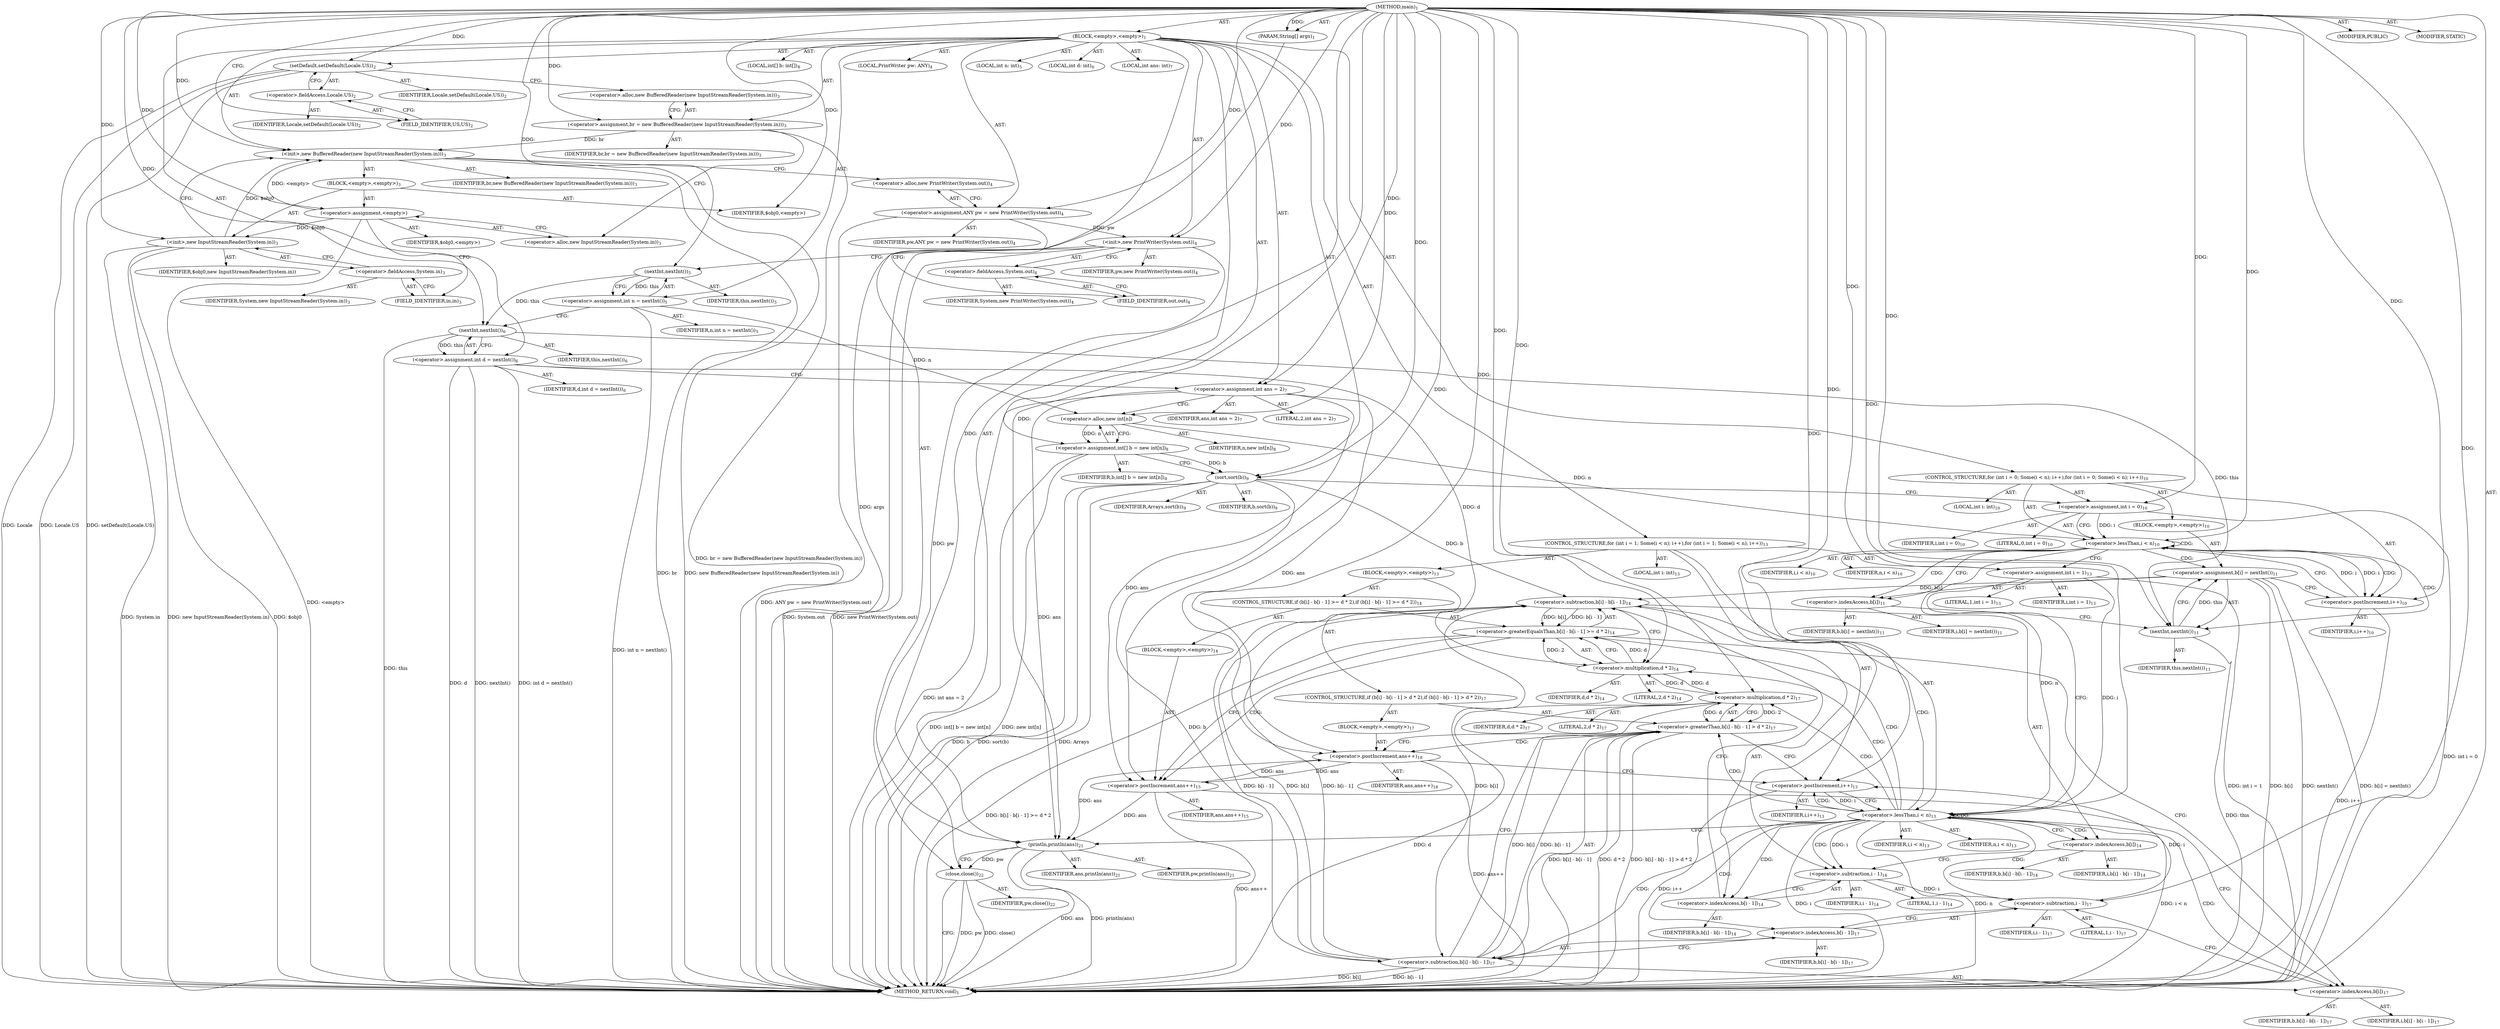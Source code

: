 digraph "main" {  
"19" [label = <(METHOD,main)<SUB>1</SUB>> ]
"20" [label = <(PARAM,String[] args)<SUB>1</SUB>> ]
"21" [label = <(BLOCK,&lt;empty&gt;,&lt;empty&gt;)<SUB>1</SUB>> ]
"22" [label = <(setDefault,setDefault(Locale.US))<SUB>2</SUB>> ]
"23" [label = <(IDENTIFIER,Locale,setDefault(Locale.US))<SUB>2</SUB>> ]
"24" [label = <(&lt;operator&gt;.fieldAccess,Locale.US)<SUB>2</SUB>> ]
"25" [label = <(IDENTIFIER,Locale,setDefault(Locale.US))<SUB>2</SUB>> ]
"26" [label = <(FIELD_IDENTIFIER,US,US)<SUB>2</SUB>> ]
"27" [label = <(&lt;operator&gt;.assignment,br = new BufferedReader(new InputStreamReader(System.in)))<SUB>3</SUB>> ]
"28" [label = <(IDENTIFIER,br,br = new BufferedReader(new InputStreamReader(System.in)))<SUB>3</SUB>> ]
"29" [label = <(&lt;operator&gt;.alloc,new BufferedReader(new InputStreamReader(System.in)))<SUB>3</SUB>> ]
"30" [label = <(&lt;init&gt;,new BufferedReader(new InputStreamReader(System.in)))<SUB>3</SUB>> ]
"31" [label = <(IDENTIFIER,br,new BufferedReader(new InputStreamReader(System.in)))<SUB>3</SUB>> ]
"32" [label = <(BLOCK,&lt;empty&gt;,&lt;empty&gt;)<SUB>3</SUB>> ]
"33" [label = <(&lt;operator&gt;.assignment,&lt;empty&gt;)> ]
"34" [label = <(IDENTIFIER,$obj0,&lt;empty&gt;)> ]
"35" [label = <(&lt;operator&gt;.alloc,new InputStreamReader(System.in))<SUB>3</SUB>> ]
"36" [label = <(&lt;init&gt;,new InputStreamReader(System.in))<SUB>3</SUB>> ]
"37" [label = <(IDENTIFIER,$obj0,new InputStreamReader(System.in))> ]
"38" [label = <(&lt;operator&gt;.fieldAccess,System.in)<SUB>3</SUB>> ]
"39" [label = <(IDENTIFIER,System,new InputStreamReader(System.in))<SUB>3</SUB>> ]
"40" [label = <(FIELD_IDENTIFIER,in,in)<SUB>3</SUB>> ]
"41" [label = <(IDENTIFIER,$obj0,&lt;empty&gt;)> ]
"4" [label = <(LOCAL,PrintWriter pw: ANY)<SUB>4</SUB>> ]
"42" [label = <(&lt;operator&gt;.assignment,ANY pw = new PrintWriter(System.out))<SUB>4</SUB>> ]
"43" [label = <(IDENTIFIER,pw,ANY pw = new PrintWriter(System.out))<SUB>4</SUB>> ]
"44" [label = <(&lt;operator&gt;.alloc,new PrintWriter(System.out))<SUB>4</SUB>> ]
"45" [label = <(&lt;init&gt;,new PrintWriter(System.out))<SUB>4</SUB>> ]
"3" [label = <(IDENTIFIER,pw,new PrintWriter(System.out))<SUB>4</SUB>> ]
"46" [label = <(&lt;operator&gt;.fieldAccess,System.out)<SUB>4</SUB>> ]
"47" [label = <(IDENTIFIER,System,new PrintWriter(System.out))<SUB>4</SUB>> ]
"48" [label = <(FIELD_IDENTIFIER,out,out)<SUB>4</SUB>> ]
"49" [label = <(LOCAL,int n: int)<SUB>5</SUB>> ]
"50" [label = <(&lt;operator&gt;.assignment,int n = nextInt())<SUB>5</SUB>> ]
"51" [label = <(IDENTIFIER,n,int n = nextInt())<SUB>5</SUB>> ]
"52" [label = <(nextInt,nextInt())<SUB>5</SUB>> ]
"53" [label = <(IDENTIFIER,this,nextInt())<SUB>5</SUB>> ]
"54" [label = <(LOCAL,int d: int)<SUB>6</SUB>> ]
"55" [label = <(&lt;operator&gt;.assignment,int d = nextInt())<SUB>6</SUB>> ]
"56" [label = <(IDENTIFIER,d,int d = nextInt())<SUB>6</SUB>> ]
"57" [label = <(nextInt,nextInt())<SUB>6</SUB>> ]
"58" [label = <(IDENTIFIER,this,nextInt())<SUB>6</SUB>> ]
"59" [label = <(LOCAL,int ans: int)<SUB>7</SUB>> ]
"60" [label = <(&lt;operator&gt;.assignment,int ans = 2)<SUB>7</SUB>> ]
"61" [label = <(IDENTIFIER,ans,int ans = 2)<SUB>7</SUB>> ]
"62" [label = <(LITERAL,2,int ans = 2)<SUB>7</SUB>> ]
"63" [label = <(LOCAL,int[] b: int[])<SUB>8</SUB>> ]
"64" [label = <(&lt;operator&gt;.assignment,int[] b = new int[n])<SUB>8</SUB>> ]
"65" [label = <(IDENTIFIER,b,int[] b = new int[n])<SUB>8</SUB>> ]
"66" [label = <(&lt;operator&gt;.alloc,new int[n])> ]
"67" [label = <(IDENTIFIER,n,new int[n])<SUB>8</SUB>> ]
"68" [label = <(sort,sort(b))<SUB>9</SUB>> ]
"69" [label = <(IDENTIFIER,Arrays,sort(b))<SUB>9</SUB>> ]
"70" [label = <(IDENTIFIER,b,sort(b))<SUB>9</SUB>> ]
"71" [label = <(CONTROL_STRUCTURE,for (int i = 0; Some(i &lt; n); i++),for (int i = 0; Some(i &lt; n); i++))<SUB>10</SUB>> ]
"72" [label = <(LOCAL,int i: int)<SUB>10</SUB>> ]
"73" [label = <(&lt;operator&gt;.assignment,int i = 0)<SUB>10</SUB>> ]
"74" [label = <(IDENTIFIER,i,int i = 0)<SUB>10</SUB>> ]
"75" [label = <(LITERAL,0,int i = 0)<SUB>10</SUB>> ]
"76" [label = <(&lt;operator&gt;.lessThan,i &lt; n)<SUB>10</SUB>> ]
"77" [label = <(IDENTIFIER,i,i &lt; n)<SUB>10</SUB>> ]
"78" [label = <(IDENTIFIER,n,i &lt; n)<SUB>10</SUB>> ]
"79" [label = <(&lt;operator&gt;.postIncrement,i++)<SUB>10</SUB>> ]
"80" [label = <(IDENTIFIER,i,i++)<SUB>10</SUB>> ]
"81" [label = <(BLOCK,&lt;empty&gt;,&lt;empty&gt;)<SUB>10</SUB>> ]
"82" [label = <(&lt;operator&gt;.assignment,b[i] = nextInt())<SUB>11</SUB>> ]
"83" [label = <(&lt;operator&gt;.indexAccess,b[i])<SUB>11</SUB>> ]
"84" [label = <(IDENTIFIER,b,b[i] = nextInt())<SUB>11</SUB>> ]
"85" [label = <(IDENTIFIER,i,b[i] = nextInt())<SUB>11</SUB>> ]
"86" [label = <(nextInt,nextInt())<SUB>11</SUB>> ]
"87" [label = <(IDENTIFIER,this,nextInt())<SUB>11</SUB>> ]
"88" [label = <(CONTROL_STRUCTURE,for (int i = 1; Some(i &lt; n); i++),for (int i = 1; Some(i &lt; n); i++))<SUB>13</SUB>> ]
"89" [label = <(LOCAL,int i: int)<SUB>13</SUB>> ]
"90" [label = <(&lt;operator&gt;.assignment,int i = 1)<SUB>13</SUB>> ]
"91" [label = <(IDENTIFIER,i,int i = 1)<SUB>13</SUB>> ]
"92" [label = <(LITERAL,1,int i = 1)<SUB>13</SUB>> ]
"93" [label = <(&lt;operator&gt;.lessThan,i &lt; n)<SUB>13</SUB>> ]
"94" [label = <(IDENTIFIER,i,i &lt; n)<SUB>13</SUB>> ]
"95" [label = <(IDENTIFIER,n,i &lt; n)<SUB>13</SUB>> ]
"96" [label = <(&lt;operator&gt;.postIncrement,i++)<SUB>13</SUB>> ]
"97" [label = <(IDENTIFIER,i,i++)<SUB>13</SUB>> ]
"98" [label = <(BLOCK,&lt;empty&gt;,&lt;empty&gt;)<SUB>13</SUB>> ]
"99" [label = <(CONTROL_STRUCTURE,if (b[i] - b[i - 1] &gt;= d * 2),if (b[i] - b[i - 1] &gt;= d * 2))<SUB>14</SUB>> ]
"100" [label = <(&lt;operator&gt;.greaterEqualsThan,b[i] - b[i - 1] &gt;= d * 2)<SUB>14</SUB>> ]
"101" [label = <(&lt;operator&gt;.subtraction,b[i] - b[i - 1])<SUB>14</SUB>> ]
"102" [label = <(&lt;operator&gt;.indexAccess,b[i])<SUB>14</SUB>> ]
"103" [label = <(IDENTIFIER,b,b[i] - b[i - 1])<SUB>14</SUB>> ]
"104" [label = <(IDENTIFIER,i,b[i] - b[i - 1])<SUB>14</SUB>> ]
"105" [label = <(&lt;operator&gt;.indexAccess,b[i - 1])<SUB>14</SUB>> ]
"106" [label = <(IDENTIFIER,b,b[i] - b[i - 1])<SUB>14</SUB>> ]
"107" [label = <(&lt;operator&gt;.subtraction,i - 1)<SUB>14</SUB>> ]
"108" [label = <(IDENTIFIER,i,i - 1)<SUB>14</SUB>> ]
"109" [label = <(LITERAL,1,i - 1)<SUB>14</SUB>> ]
"110" [label = <(&lt;operator&gt;.multiplication,d * 2)<SUB>14</SUB>> ]
"111" [label = <(IDENTIFIER,d,d * 2)<SUB>14</SUB>> ]
"112" [label = <(LITERAL,2,d * 2)<SUB>14</SUB>> ]
"113" [label = <(BLOCK,&lt;empty&gt;,&lt;empty&gt;)<SUB>14</SUB>> ]
"114" [label = <(&lt;operator&gt;.postIncrement,ans++)<SUB>15</SUB>> ]
"115" [label = <(IDENTIFIER,ans,ans++)<SUB>15</SUB>> ]
"116" [label = <(CONTROL_STRUCTURE,if (b[i] - b[i - 1] &gt; d * 2),if (b[i] - b[i - 1] &gt; d * 2))<SUB>17</SUB>> ]
"117" [label = <(&lt;operator&gt;.greaterThan,b[i] - b[i - 1] &gt; d * 2)<SUB>17</SUB>> ]
"118" [label = <(&lt;operator&gt;.subtraction,b[i] - b[i - 1])<SUB>17</SUB>> ]
"119" [label = <(&lt;operator&gt;.indexAccess,b[i])<SUB>17</SUB>> ]
"120" [label = <(IDENTIFIER,b,b[i] - b[i - 1])<SUB>17</SUB>> ]
"121" [label = <(IDENTIFIER,i,b[i] - b[i - 1])<SUB>17</SUB>> ]
"122" [label = <(&lt;operator&gt;.indexAccess,b[i - 1])<SUB>17</SUB>> ]
"123" [label = <(IDENTIFIER,b,b[i] - b[i - 1])<SUB>17</SUB>> ]
"124" [label = <(&lt;operator&gt;.subtraction,i - 1)<SUB>17</SUB>> ]
"125" [label = <(IDENTIFIER,i,i - 1)<SUB>17</SUB>> ]
"126" [label = <(LITERAL,1,i - 1)<SUB>17</SUB>> ]
"127" [label = <(&lt;operator&gt;.multiplication,d * 2)<SUB>17</SUB>> ]
"128" [label = <(IDENTIFIER,d,d * 2)<SUB>17</SUB>> ]
"129" [label = <(LITERAL,2,d * 2)<SUB>17</SUB>> ]
"130" [label = <(BLOCK,&lt;empty&gt;,&lt;empty&gt;)<SUB>17</SUB>> ]
"131" [label = <(&lt;operator&gt;.postIncrement,ans++)<SUB>18</SUB>> ]
"132" [label = <(IDENTIFIER,ans,ans++)<SUB>18</SUB>> ]
"133" [label = <(println,println(ans))<SUB>21</SUB>> ]
"134" [label = <(IDENTIFIER,pw,println(ans))<SUB>21</SUB>> ]
"135" [label = <(IDENTIFIER,ans,println(ans))<SUB>21</SUB>> ]
"136" [label = <(close,close())<SUB>22</SUB>> ]
"137" [label = <(IDENTIFIER,pw,close())<SUB>22</SUB>> ]
"138" [label = <(MODIFIER,PUBLIC)> ]
"139" [label = <(MODIFIER,STATIC)> ]
"140" [label = <(METHOD_RETURN,void)<SUB>1</SUB>> ]
  "19" -> "20"  [ label = "AST: "] 
  "19" -> "21"  [ label = "AST: "] 
  "19" -> "138"  [ label = "AST: "] 
  "19" -> "139"  [ label = "AST: "] 
  "19" -> "140"  [ label = "AST: "] 
  "21" -> "22"  [ label = "AST: "] 
  "21" -> "27"  [ label = "AST: "] 
  "21" -> "30"  [ label = "AST: "] 
  "21" -> "4"  [ label = "AST: "] 
  "21" -> "42"  [ label = "AST: "] 
  "21" -> "45"  [ label = "AST: "] 
  "21" -> "49"  [ label = "AST: "] 
  "21" -> "50"  [ label = "AST: "] 
  "21" -> "54"  [ label = "AST: "] 
  "21" -> "55"  [ label = "AST: "] 
  "21" -> "59"  [ label = "AST: "] 
  "21" -> "60"  [ label = "AST: "] 
  "21" -> "63"  [ label = "AST: "] 
  "21" -> "64"  [ label = "AST: "] 
  "21" -> "68"  [ label = "AST: "] 
  "21" -> "71"  [ label = "AST: "] 
  "21" -> "88"  [ label = "AST: "] 
  "21" -> "133"  [ label = "AST: "] 
  "21" -> "136"  [ label = "AST: "] 
  "22" -> "23"  [ label = "AST: "] 
  "22" -> "24"  [ label = "AST: "] 
  "24" -> "25"  [ label = "AST: "] 
  "24" -> "26"  [ label = "AST: "] 
  "27" -> "28"  [ label = "AST: "] 
  "27" -> "29"  [ label = "AST: "] 
  "30" -> "31"  [ label = "AST: "] 
  "30" -> "32"  [ label = "AST: "] 
  "32" -> "33"  [ label = "AST: "] 
  "32" -> "36"  [ label = "AST: "] 
  "32" -> "41"  [ label = "AST: "] 
  "33" -> "34"  [ label = "AST: "] 
  "33" -> "35"  [ label = "AST: "] 
  "36" -> "37"  [ label = "AST: "] 
  "36" -> "38"  [ label = "AST: "] 
  "38" -> "39"  [ label = "AST: "] 
  "38" -> "40"  [ label = "AST: "] 
  "42" -> "43"  [ label = "AST: "] 
  "42" -> "44"  [ label = "AST: "] 
  "45" -> "3"  [ label = "AST: "] 
  "45" -> "46"  [ label = "AST: "] 
  "46" -> "47"  [ label = "AST: "] 
  "46" -> "48"  [ label = "AST: "] 
  "50" -> "51"  [ label = "AST: "] 
  "50" -> "52"  [ label = "AST: "] 
  "52" -> "53"  [ label = "AST: "] 
  "55" -> "56"  [ label = "AST: "] 
  "55" -> "57"  [ label = "AST: "] 
  "57" -> "58"  [ label = "AST: "] 
  "60" -> "61"  [ label = "AST: "] 
  "60" -> "62"  [ label = "AST: "] 
  "64" -> "65"  [ label = "AST: "] 
  "64" -> "66"  [ label = "AST: "] 
  "66" -> "67"  [ label = "AST: "] 
  "68" -> "69"  [ label = "AST: "] 
  "68" -> "70"  [ label = "AST: "] 
  "71" -> "72"  [ label = "AST: "] 
  "71" -> "73"  [ label = "AST: "] 
  "71" -> "76"  [ label = "AST: "] 
  "71" -> "79"  [ label = "AST: "] 
  "71" -> "81"  [ label = "AST: "] 
  "73" -> "74"  [ label = "AST: "] 
  "73" -> "75"  [ label = "AST: "] 
  "76" -> "77"  [ label = "AST: "] 
  "76" -> "78"  [ label = "AST: "] 
  "79" -> "80"  [ label = "AST: "] 
  "81" -> "82"  [ label = "AST: "] 
  "82" -> "83"  [ label = "AST: "] 
  "82" -> "86"  [ label = "AST: "] 
  "83" -> "84"  [ label = "AST: "] 
  "83" -> "85"  [ label = "AST: "] 
  "86" -> "87"  [ label = "AST: "] 
  "88" -> "89"  [ label = "AST: "] 
  "88" -> "90"  [ label = "AST: "] 
  "88" -> "93"  [ label = "AST: "] 
  "88" -> "96"  [ label = "AST: "] 
  "88" -> "98"  [ label = "AST: "] 
  "90" -> "91"  [ label = "AST: "] 
  "90" -> "92"  [ label = "AST: "] 
  "93" -> "94"  [ label = "AST: "] 
  "93" -> "95"  [ label = "AST: "] 
  "96" -> "97"  [ label = "AST: "] 
  "98" -> "99"  [ label = "AST: "] 
  "98" -> "116"  [ label = "AST: "] 
  "99" -> "100"  [ label = "AST: "] 
  "99" -> "113"  [ label = "AST: "] 
  "100" -> "101"  [ label = "AST: "] 
  "100" -> "110"  [ label = "AST: "] 
  "101" -> "102"  [ label = "AST: "] 
  "101" -> "105"  [ label = "AST: "] 
  "102" -> "103"  [ label = "AST: "] 
  "102" -> "104"  [ label = "AST: "] 
  "105" -> "106"  [ label = "AST: "] 
  "105" -> "107"  [ label = "AST: "] 
  "107" -> "108"  [ label = "AST: "] 
  "107" -> "109"  [ label = "AST: "] 
  "110" -> "111"  [ label = "AST: "] 
  "110" -> "112"  [ label = "AST: "] 
  "113" -> "114"  [ label = "AST: "] 
  "114" -> "115"  [ label = "AST: "] 
  "116" -> "117"  [ label = "AST: "] 
  "116" -> "130"  [ label = "AST: "] 
  "117" -> "118"  [ label = "AST: "] 
  "117" -> "127"  [ label = "AST: "] 
  "118" -> "119"  [ label = "AST: "] 
  "118" -> "122"  [ label = "AST: "] 
  "119" -> "120"  [ label = "AST: "] 
  "119" -> "121"  [ label = "AST: "] 
  "122" -> "123"  [ label = "AST: "] 
  "122" -> "124"  [ label = "AST: "] 
  "124" -> "125"  [ label = "AST: "] 
  "124" -> "126"  [ label = "AST: "] 
  "127" -> "128"  [ label = "AST: "] 
  "127" -> "129"  [ label = "AST: "] 
  "130" -> "131"  [ label = "AST: "] 
  "131" -> "132"  [ label = "AST: "] 
  "133" -> "134"  [ label = "AST: "] 
  "133" -> "135"  [ label = "AST: "] 
  "136" -> "137"  [ label = "AST: "] 
  "22" -> "29"  [ label = "CFG: "] 
  "27" -> "35"  [ label = "CFG: "] 
  "30" -> "44"  [ label = "CFG: "] 
  "42" -> "48"  [ label = "CFG: "] 
  "45" -> "52"  [ label = "CFG: "] 
  "50" -> "57"  [ label = "CFG: "] 
  "55" -> "60"  [ label = "CFG: "] 
  "60" -> "66"  [ label = "CFG: "] 
  "64" -> "68"  [ label = "CFG: "] 
  "68" -> "73"  [ label = "CFG: "] 
  "133" -> "136"  [ label = "CFG: "] 
  "136" -> "140"  [ label = "CFG: "] 
  "24" -> "22"  [ label = "CFG: "] 
  "29" -> "27"  [ label = "CFG: "] 
  "44" -> "42"  [ label = "CFG: "] 
  "46" -> "45"  [ label = "CFG: "] 
  "52" -> "50"  [ label = "CFG: "] 
  "57" -> "55"  [ label = "CFG: "] 
  "66" -> "64"  [ label = "CFG: "] 
  "73" -> "76"  [ label = "CFG: "] 
  "76" -> "83"  [ label = "CFG: "] 
  "76" -> "90"  [ label = "CFG: "] 
  "79" -> "76"  [ label = "CFG: "] 
  "90" -> "93"  [ label = "CFG: "] 
  "93" -> "102"  [ label = "CFG: "] 
  "93" -> "133"  [ label = "CFG: "] 
  "96" -> "93"  [ label = "CFG: "] 
  "26" -> "24"  [ label = "CFG: "] 
  "33" -> "40"  [ label = "CFG: "] 
  "36" -> "30"  [ label = "CFG: "] 
  "48" -> "46"  [ label = "CFG: "] 
  "82" -> "79"  [ label = "CFG: "] 
  "35" -> "33"  [ label = "CFG: "] 
  "38" -> "36"  [ label = "CFG: "] 
  "83" -> "86"  [ label = "CFG: "] 
  "86" -> "82"  [ label = "CFG: "] 
  "100" -> "114"  [ label = "CFG: "] 
  "100" -> "119"  [ label = "CFG: "] 
  "117" -> "131"  [ label = "CFG: "] 
  "117" -> "96"  [ label = "CFG: "] 
  "40" -> "38"  [ label = "CFG: "] 
  "101" -> "110"  [ label = "CFG: "] 
  "110" -> "100"  [ label = "CFG: "] 
  "114" -> "119"  [ label = "CFG: "] 
  "118" -> "127"  [ label = "CFG: "] 
  "127" -> "117"  [ label = "CFG: "] 
  "131" -> "96"  [ label = "CFG: "] 
  "102" -> "107"  [ label = "CFG: "] 
  "105" -> "101"  [ label = "CFG: "] 
  "119" -> "124"  [ label = "CFG: "] 
  "122" -> "118"  [ label = "CFG: "] 
  "107" -> "105"  [ label = "CFG: "] 
  "124" -> "122"  [ label = "CFG: "] 
  "19" -> "26"  [ label = "CFG: "] 
  "20" -> "140"  [ label = "DDG: args"] 
  "22" -> "140"  [ label = "DDG: Locale"] 
  "22" -> "140"  [ label = "DDG: Locale.US"] 
  "22" -> "140"  [ label = "DDG: setDefault(Locale.US)"] 
  "27" -> "140"  [ label = "DDG: br = new BufferedReader(new InputStreamReader(System.in))"] 
  "30" -> "140"  [ label = "DDG: br"] 
  "33" -> "140"  [ label = "DDG: &lt;empty&gt;"] 
  "36" -> "140"  [ label = "DDG: $obj0"] 
  "36" -> "140"  [ label = "DDG: System.in"] 
  "36" -> "140"  [ label = "DDG: new InputStreamReader(System.in)"] 
  "30" -> "140"  [ label = "DDG: new BufferedReader(new InputStreamReader(System.in))"] 
  "42" -> "140"  [ label = "DDG: ANY pw = new PrintWriter(System.out)"] 
  "45" -> "140"  [ label = "DDG: System.out"] 
  "45" -> "140"  [ label = "DDG: new PrintWriter(System.out)"] 
  "50" -> "140"  [ label = "DDG: int n = nextInt()"] 
  "55" -> "140"  [ label = "DDG: d"] 
  "57" -> "140"  [ label = "DDG: this"] 
  "55" -> "140"  [ label = "DDG: nextInt()"] 
  "55" -> "140"  [ label = "DDG: int d = nextInt()"] 
  "60" -> "140"  [ label = "DDG: int ans = 2"] 
  "64" -> "140"  [ label = "DDG: new int[n]"] 
  "64" -> "140"  [ label = "DDG: int[] b = new int[n]"] 
  "68" -> "140"  [ label = "DDG: b"] 
  "68" -> "140"  [ label = "DDG: sort(b)"] 
  "73" -> "140"  [ label = "DDG: int i = 0"] 
  "90" -> "140"  [ label = "DDG: int i = 1"] 
  "93" -> "140"  [ label = "DDG: i"] 
  "93" -> "140"  [ label = "DDG: n"] 
  "93" -> "140"  [ label = "DDG: i &lt; n"] 
  "133" -> "140"  [ label = "DDG: ans"] 
  "133" -> "140"  [ label = "DDG: println(ans)"] 
  "136" -> "140"  [ label = "DDG: pw"] 
  "136" -> "140"  [ label = "DDG: close()"] 
  "100" -> "140"  [ label = "DDG: b[i] - b[i - 1] &gt;= d * 2"] 
  "114" -> "140"  [ label = "DDG: ans++"] 
  "118" -> "140"  [ label = "DDG: b[i]"] 
  "118" -> "140"  [ label = "DDG: b[i - 1]"] 
  "117" -> "140"  [ label = "DDG: b[i] - b[i - 1]"] 
  "127" -> "140"  [ label = "DDG: d"] 
  "117" -> "140"  [ label = "DDG: d * 2"] 
  "117" -> "140"  [ label = "DDG: b[i] - b[i - 1] &gt; d * 2"] 
  "131" -> "140"  [ label = "DDG: ans++"] 
  "96" -> "140"  [ label = "DDG: i++"] 
  "82" -> "140"  [ label = "DDG: b[i]"] 
  "86" -> "140"  [ label = "DDG: this"] 
  "82" -> "140"  [ label = "DDG: nextInt()"] 
  "82" -> "140"  [ label = "DDG: b[i] = nextInt()"] 
  "79" -> "140"  [ label = "DDG: i++"] 
  "68" -> "140"  [ label = "DDG: Arrays"] 
  "19" -> "20"  [ label = "DDG: "] 
  "19" -> "27"  [ label = "DDG: "] 
  "19" -> "42"  [ label = "DDG: "] 
  "52" -> "50"  [ label = "DDG: this"] 
  "57" -> "55"  [ label = "DDG: this"] 
  "19" -> "60"  [ label = "DDG: "] 
  "66" -> "64"  [ label = "DDG: n"] 
  "19" -> "22"  [ label = "DDG: "] 
  "27" -> "30"  [ label = "DDG: br"] 
  "19" -> "30"  [ label = "DDG: "] 
  "33" -> "30"  [ label = "DDG: &lt;empty&gt;"] 
  "36" -> "30"  [ label = "DDG: $obj0"] 
  "42" -> "45"  [ label = "DDG: pw"] 
  "19" -> "45"  [ label = "DDG: "] 
  "19" -> "68"  [ label = "DDG: "] 
  "64" -> "68"  [ label = "DDG: b"] 
  "19" -> "73"  [ label = "DDG: "] 
  "19" -> "90"  [ label = "DDG: "] 
  "45" -> "133"  [ label = "DDG: pw"] 
  "19" -> "133"  [ label = "DDG: "] 
  "60" -> "133"  [ label = "DDG: ans"] 
  "114" -> "133"  [ label = "DDG: ans"] 
  "131" -> "133"  [ label = "DDG: ans"] 
  "133" -> "136"  [ label = "DDG: pw"] 
  "19" -> "136"  [ label = "DDG: "] 
  "19" -> "33"  [ label = "DDG: "] 
  "19" -> "41"  [ label = "DDG: "] 
  "19" -> "52"  [ label = "DDG: "] 
  "52" -> "57"  [ label = "DDG: this"] 
  "19" -> "57"  [ label = "DDG: "] 
  "50" -> "66"  [ label = "DDG: n"] 
  "19" -> "66"  [ label = "DDG: "] 
  "73" -> "76"  [ label = "DDG: i"] 
  "79" -> "76"  [ label = "DDG: i"] 
  "19" -> "76"  [ label = "DDG: "] 
  "66" -> "76"  [ label = "DDG: n"] 
  "76" -> "79"  [ label = "DDG: i"] 
  "19" -> "79"  [ label = "DDG: "] 
  "86" -> "82"  [ label = "DDG: this"] 
  "90" -> "93"  [ label = "DDG: i"] 
  "96" -> "93"  [ label = "DDG: i"] 
  "19" -> "93"  [ label = "DDG: "] 
  "76" -> "93"  [ label = "DDG: n"] 
  "124" -> "96"  [ label = "DDG: i"] 
  "19" -> "96"  [ label = "DDG: "] 
  "33" -> "36"  [ label = "DDG: $obj0"] 
  "19" -> "36"  [ label = "DDG: "] 
  "57" -> "86"  [ label = "DDG: this"] 
  "19" -> "86"  [ label = "DDG: "] 
  "101" -> "100"  [ label = "DDG: b[i]"] 
  "101" -> "100"  [ label = "DDG: b[i - 1]"] 
  "110" -> "100"  [ label = "DDG: d"] 
  "110" -> "100"  [ label = "DDG: 2"] 
  "118" -> "117"  [ label = "DDG: b[i]"] 
  "118" -> "117"  [ label = "DDG: b[i - 1]"] 
  "127" -> "117"  [ label = "DDG: d"] 
  "127" -> "117"  [ label = "DDG: 2"] 
  "68" -> "101"  [ label = "DDG: b"] 
  "118" -> "101"  [ label = "DDG: b[i]"] 
  "82" -> "101"  [ label = "DDG: b[i]"] 
  "118" -> "101"  [ label = "DDG: b[i - 1]"] 
  "55" -> "110"  [ label = "DDG: d"] 
  "127" -> "110"  [ label = "DDG: d"] 
  "19" -> "110"  [ label = "DDG: "] 
  "60" -> "114"  [ label = "DDG: ans"] 
  "131" -> "114"  [ label = "DDG: ans"] 
  "19" -> "114"  [ label = "DDG: "] 
  "68" -> "118"  [ label = "DDG: b"] 
  "101" -> "118"  [ label = "DDG: b[i]"] 
  "101" -> "118"  [ label = "DDG: b[i - 1]"] 
  "110" -> "127"  [ label = "DDG: d"] 
  "19" -> "127"  [ label = "DDG: "] 
  "60" -> "131"  [ label = "DDG: ans"] 
  "114" -> "131"  [ label = "DDG: ans"] 
  "19" -> "131"  [ label = "DDG: "] 
  "93" -> "107"  [ label = "DDG: i"] 
  "19" -> "107"  [ label = "DDG: "] 
  "107" -> "124"  [ label = "DDG: i"] 
  "19" -> "124"  [ label = "DDG: "] 
  "76" -> "83"  [ label = "CDG: "] 
  "76" -> "76"  [ label = "CDG: "] 
  "76" -> "82"  [ label = "CDG: "] 
  "76" -> "79"  [ label = "CDG: "] 
  "76" -> "86"  [ label = "CDG: "] 
  "93" -> "107"  [ label = "CDG: "] 
  "93" -> "96"  [ label = "CDG: "] 
  "93" -> "105"  [ label = "CDG: "] 
  "93" -> "122"  [ label = "CDG: "] 
  "93" -> "118"  [ label = "CDG: "] 
  "93" -> "100"  [ label = "CDG: "] 
  "93" -> "102"  [ label = "CDG: "] 
  "93" -> "110"  [ label = "CDG: "] 
  "93" -> "119"  [ label = "CDG: "] 
  "93" -> "117"  [ label = "CDG: "] 
  "93" -> "127"  [ label = "CDG: "] 
  "93" -> "93"  [ label = "CDG: "] 
  "93" -> "101"  [ label = "CDG: "] 
  "93" -> "124"  [ label = "CDG: "] 
  "100" -> "114"  [ label = "CDG: "] 
  "117" -> "131"  [ label = "CDG: "] 
}

